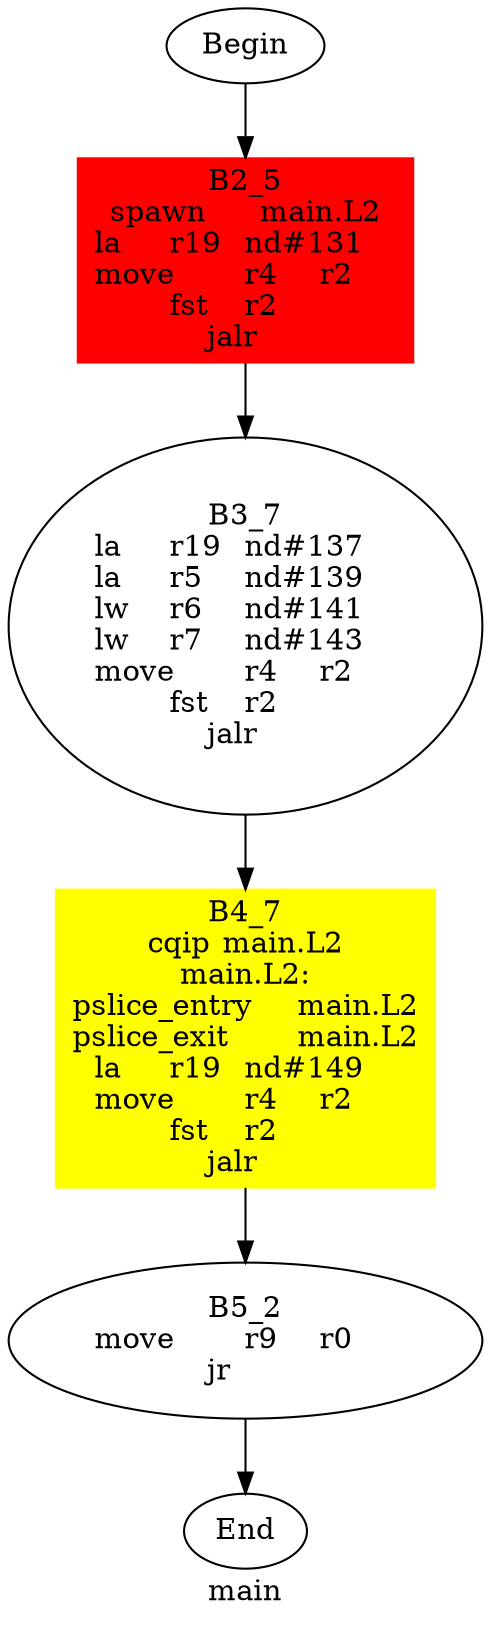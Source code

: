 digraph G{
	label = "main"	style = "dashed";
	color = purple;
	Node0 [label = "Begin"];
	Node0 -> {Node2 }
	Node1 [label = "End"];
	Node1 -> {}
	Node2 [label = "B2_5\nspawn	main.L2\nla	r19	nd#131	\nmove	r4	r2	\nfst	r2	\njalr	\n"];
	Node2 -> {Node3 }
	Node3 [label = "B3_7\nla	r19	nd#137	\nla	r5	nd#139	\nlw	r6	nd#141	\nlw	r7	nd#143	\nmove	r4	r2	\nfst	r2	\njalr	\n"];
	Node3 -> {Node4 }
	Node4 [label = "B4_7\ncqip	main.L2\nmain.L2:\npslice_entry	main.L2\npslice_exit	main.L2\nla	r19	nd#149	\nmove	r4	r2	\nfst	r2	\njalr	\n"];
	Node4 -> {Node5 }
	Node5 [label = "B5_2\nmove	r9	r0	\njr	\n"];
	Node5 -> {Node1 }
	Node2 [shape = box ,style=filled ,color=red];
	Node4 [shape = polygon ,style=filled ,color=yellow];
}
